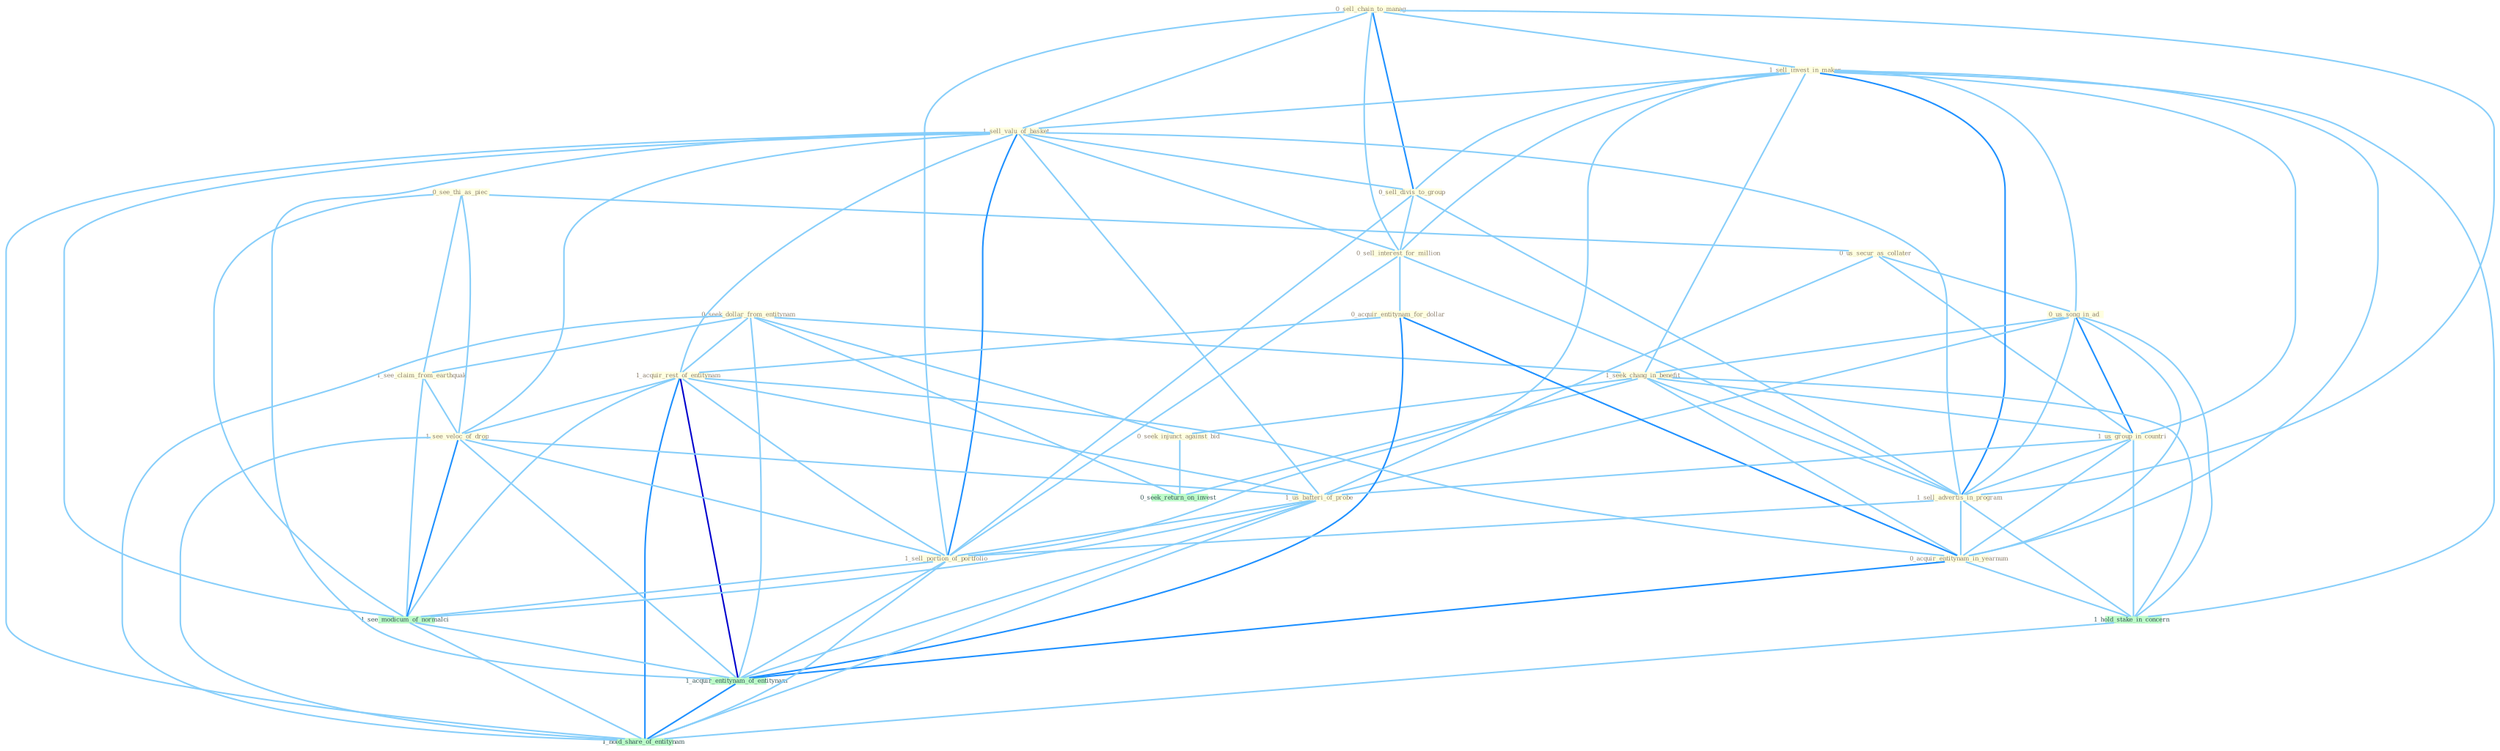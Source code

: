 Graph G{ 
    node
    [shape=polygon,style=filled,width=.5,height=.06,color="#BDFCC9",fixedsize=true,fontsize=4,
    fontcolor="#2f4f4f"];
    {node
    [color="#ffffe0", fontcolor="#8b7d6b"] "0_seek_dollar_from_entitynam " "0_sell_chain_to_manag " "0_see_thi_as_piec " "0_us_secur_as_collater " "1_sell_invest_in_maker " "0_us_song_in_ad " "1_sell_valu_of_basket " "0_sell_divis_to_group " "1_seek_chang_in_benefit " "0_sell_interest_for_million " "0_seek_injunct_against_bid " "0_acquir_entitynam_for_dollar " "1_see_claim_from_earthquak " "1_us_group_in_countri " "1_acquir_rest_of_entitynam " "1_sell_advertis_in_program " "0_acquir_entitynam_in_yearnum " "1_see_veloc_of_drop " "1_us_batteri_of_probe " "1_sell_portion_of_portfolio "}
{node [color="#fff0f5", fontcolor="#b22222"]}
edge [color="#B0E2FF"];

	"0_seek_dollar_from_entitynam " -- "1_seek_chang_in_benefit " [w="1", color="#87cefa" ];
	"0_seek_dollar_from_entitynam " -- "0_seek_injunct_against_bid " [w="1", color="#87cefa" ];
	"0_seek_dollar_from_entitynam " -- "1_see_claim_from_earthquak " [w="1", color="#87cefa" ];
	"0_seek_dollar_from_entitynam " -- "1_acquir_rest_of_entitynam " [w="1", color="#87cefa" ];
	"0_seek_dollar_from_entitynam " -- "0_seek_return_on_invest " [w="1", color="#87cefa" ];
	"0_seek_dollar_from_entitynam " -- "1_acquir_entitynam_of_entitynam " [w="1", color="#87cefa" ];
	"0_seek_dollar_from_entitynam " -- "1_hold_share_of_entitynam " [w="1", color="#87cefa" ];
	"0_sell_chain_to_manag " -- "1_sell_invest_in_maker " [w="1", color="#87cefa" ];
	"0_sell_chain_to_manag " -- "1_sell_valu_of_basket " [w="1", color="#87cefa" ];
	"0_sell_chain_to_manag " -- "0_sell_divis_to_group " [w="2", color="#1e90ff" , len=0.8];
	"0_sell_chain_to_manag " -- "0_sell_interest_for_million " [w="1", color="#87cefa" ];
	"0_sell_chain_to_manag " -- "1_sell_advertis_in_program " [w="1", color="#87cefa" ];
	"0_sell_chain_to_manag " -- "1_sell_portion_of_portfolio " [w="1", color="#87cefa" ];
	"0_see_thi_as_piec " -- "0_us_secur_as_collater " [w="1", color="#87cefa" ];
	"0_see_thi_as_piec " -- "1_see_claim_from_earthquak " [w="1", color="#87cefa" ];
	"0_see_thi_as_piec " -- "1_see_veloc_of_drop " [w="1", color="#87cefa" ];
	"0_see_thi_as_piec " -- "1_see_modicum_of_normalci " [w="1", color="#87cefa" ];
	"0_us_secur_as_collater " -- "0_us_song_in_ad " [w="1", color="#87cefa" ];
	"0_us_secur_as_collater " -- "1_us_group_in_countri " [w="1", color="#87cefa" ];
	"0_us_secur_as_collater " -- "1_us_batteri_of_probe " [w="1", color="#87cefa" ];
	"1_sell_invest_in_maker " -- "0_us_song_in_ad " [w="1", color="#87cefa" ];
	"1_sell_invest_in_maker " -- "1_sell_valu_of_basket " [w="1", color="#87cefa" ];
	"1_sell_invest_in_maker " -- "0_sell_divis_to_group " [w="1", color="#87cefa" ];
	"1_sell_invest_in_maker " -- "1_seek_chang_in_benefit " [w="1", color="#87cefa" ];
	"1_sell_invest_in_maker " -- "0_sell_interest_for_million " [w="1", color="#87cefa" ];
	"1_sell_invest_in_maker " -- "1_us_group_in_countri " [w="1", color="#87cefa" ];
	"1_sell_invest_in_maker " -- "1_sell_advertis_in_program " [w="2", color="#1e90ff" , len=0.8];
	"1_sell_invest_in_maker " -- "0_acquir_entitynam_in_yearnum " [w="1", color="#87cefa" ];
	"1_sell_invest_in_maker " -- "1_sell_portion_of_portfolio " [w="1", color="#87cefa" ];
	"1_sell_invest_in_maker " -- "1_hold_stake_in_concern " [w="1", color="#87cefa" ];
	"0_us_song_in_ad " -- "1_seek_chang_in_benefit " [w="1", color="#87cefa" ];
	"0_us_song_in_ad " -- "1_us_group_in_countri " [w="2", color="#1e90ff" , len=0.8];
	"0_us_song_in_ad " -- "1_sell_advertis_in_program " [w="1", color="#87cefa" ];
	"0_us_song_in_ad " -- "0_acquir_entitynam_in_yearnum " [w="1", color="#87cefa" ];
	"0_us_song_in_ad " -- "1_us_batteri_of_probe " [w="1", color="#87cefa" ];
	"0_us_song_in_ad " -- "1_hold_stake_in_concern " [w="1", color="#87cefa" ];
	"1_sell_valu_of_basket " -- "0_sell_divis_to_group " [w="1", color="#87cefa" ];
	"1_sell_valu_of_basket " -- "0_sell_interest_for_million " [w="1", color="#87cefa" ];
	"1_sell_valu_of_basket " -- "1_acquir_rest_of_entitynam " [w="1", color="#87cefa" ];
	"1_sell_valu_of_basket " -- "1_sell_advertis_in_program " [w="1", color="#87cefa" ];
	"1_sell_valu_of_basket " -- "1_see_veloc_of_drop " [w="1", color="#87cefa" ];
	"1_sell_valu_of_basket " -- "1_us_batteri_of_probe " [w="1", color="#87cefa" ];
	"1_sell_valu_of_basket " -- "1_sell_portion_of_portfolio " [w="2", color="#1e90ff" , len=0.8];
	"1_sell_valu_of_basket " -- "1_see_modicum_of_normalci " [w="1", color="#87cefa" ];
	"1_sell_valu_of_basket " -- "1_acquir_entitynam_of_entitynam " [w="1", color="#87cefa" ];
	"1_sell_valu_of_basket " -- "1_hold_share_of_entitynam " [w="1", color="#87cefa" ];
	"0_sell_divis_to_group " -- "0_sell_interest_for_million " [w="1", color="#87cefa" ];
	"0_sell_divis_to_group " -- "1_sell_advertis_in_program " [w="1", color="#87cefa" ];
	"0_sell_divis_to_group " -- "1_sell_portion_of_portfolio " [w="1", color="#87cefa" ];
	"1_seek_chang_in_benefit " -- "0_seek_injunct_against_bid " [w="1", color="#87cefa" ];
	"1_seek_chang_in_benefit " -- "1_us_group_in_countri " [w="1", color="#87cefa" ];
	"1_seek_chang_in_benefit " -- "1_sell_advertis_in_program " [w="1", color="#87cefa" ];
	"1_seek_chang_in_benefit " -- "0_acquir_entitynam_in_yearnum " [w="1", color="#87cefa" ];
	"1_seek_chang_in_benefit " -- "1_hold_stake_in_concern " [w="1", color="#87cefa" ];
	"1_seek_chang_in_benefit " -- "0_seek_return_on_invest " [w="1", color="#87cefa" ];
	"0_sell_interest_for_million " -- "0_acquir_entitynam_for_dollar " [w="1", color="#87cefa" ];
	"0_sell_interest_for_million " -- "1_sell_advertis_in_program " [w="1", color="#87cefa" ];
	"0_sell_interest_for_million " -- "1_sell_portion_of_portfolio " [w="1", color="#87cefa" ];
	"0_seek_injunct_against_bid " -- "0_seek_return_on_invest " [w="1", color="#87cefa" ];
	"0_acquir_entitynam_for_dollar " -- "1_acquir_rest_of_entitynam " [w="1", color="#87cefa" ];
	"0_acquir_entitynam_for_dollar " -- "0_acquir_entitynam_in_yearnum " [w="2", color="#1e90ff" , len=0.8];
	"0_acquir_entitynam_for_dollar " -- "1_acquir_entitynam_of_entitynam " [w="2", color="#1e90ff" , len=0.8];
	"1_see_claim_from_earthquak " -- "1_see_veloc_of_drop " [w="1", color="#87cefa" ];
	"1_see_claim_from_earthquak " -- "1_see_modicum_of_normalci " [w="1", color="#87cefa" ];
	"1_us_group_in_countri " -- "1_sell_advertis_in_program " [w="1", color="#87cefa" ];
	"1_us_group_in_countri " -- "0_acquir_entitynam_in_yearnum " [w="1", color="#87cefa" ];
	"1_us_group_in_countri " -- "1_us_batteri_of_probe " [w="1", color="#87cefa" ];
	"1_us_group_in_countri " -- "1_hold_stake_in_concern " [w="1", color="#87cefa" ];
	"1_acquir_rest_of_entitynam " -- "0_acquir_entitynam_in_yearnum " [w="1", color="#87cefa" ];
	"1_acquir_rest_of_entitynam " -- "1_see_veloc_of_drop " [w="1", color="#87cefa" ];
	"1_acquir_rest_of_entitynam " -- "1_us_batteri_of_probe " [w="1", color="#87cefa" ];
	"1_acquir_rest_of_entitynam " -- "1_sell_portion_of_portfolio " [w="1", color="#87cefa" ];
	"1_acquir_rest_of_entitynam " -- "1_see_modicum_of_normalci " [w="1", color="#87cefa" ];
	"1_acquir_rest_of_entitynam " -- "1_acquir_entitynam_of_entitynam " [w="3", color="#0000cd" , len=0.6];
	"1_acquir_rest_of_entitynam " -- "1_hold_share_of_entitynam " [w="2", color="#1e90ff" , len=0.8];
	"1_sell_advertis_in_program " -- "0_acquir_entitynam_in_yearnum " [w="1", color="#87cefa" ];
	"1_sell_advertis_in_program " -- "1_sell_portion_of_portfolio " [w="1", color="#87cefa" ];
	"1_sell_advertis_in_program " -- "1_hold_stake_in_concern " [w="1", color="#87cefa" ];
	"0_acquir_entitynam_in_yearnum " -- "1_hold_stake_in_concern " [w="1", color="#87cefa" ];
	"0_acquir_entitynam_in_yearnum " -- "1_acquir_entitynam_of_entitynam " [w="2", color="#1e90ff" , len=0.8];
	"1_see_veloc_of_drop " -- "1_us_batteri_of_probe " [w="1", color="#87cefa" ];
	"1_see_veloc_of_drop " -- "1_sell_portion_of_portfolio " [w="1", color="#87cefa" ];
	"1_see_veloc_of_drop " -- "1_see_modicum_of_normalci " [w="2", color="#1e90ff" , len=0.8];
	"1_see_veloc_of_drop " -- "1_acquir_entitynam_of_entitynam " [w="1", color="#87cefa" ];
	"1_see_veloc_of_drop " -- "1_hold_share_of_entitynam " [w="1", color="#87cefa" ];
	"1_us_batteri_of_probe " -- "1_sell_portion_of_portfolio " [w="1", color="#87cefa" ];
	"1_us_batteri_of_probe " -- "1_see_modicum_of_normalci " [w="1", color="#87cefa" ];
	"1_us_batteri_of_probe " -- "1_acquir_entitynam_of_entitynam " [w="1", color="#87cefa" ];
	"1_us_batteri_of_probe " -- "1_hold_share_of_entitynam " [w="1", color="#87cefa" ];
	"1_sell_portion_of_portfolio " -- "1_see_modicum_of_normalci " [w="1", color="#87cefa" ];
	"1_sell_portion_of_portfolio " -- "1_acquir_entitynam_of_entitynam " [w="1", color="#87cefa" ];
	"1_sell_portion_of_portfolio " -- "1_hold_share_of_entitynam " [w="1", color="#87cefa" ];
	"1_hold_stake_in_concern " -- "1_hold_share_of_entitynam " [w="1", color="#87cefa" ];
	"1_see_modicum_of_normalci " -- "1_acquir_entitynam_of_entitynam " [w="1", color="#87cefa" ];
	"1_see_modicum_of_normalci " -- "1_hold_share_of_entitynam " [w="1", color="#87cefa" ];
	"1_acquir_entitynam_of_entitynam " -- "1_hold_share_of_entitynam " [w="2", color="#1e90ff" , len=0.8];
}